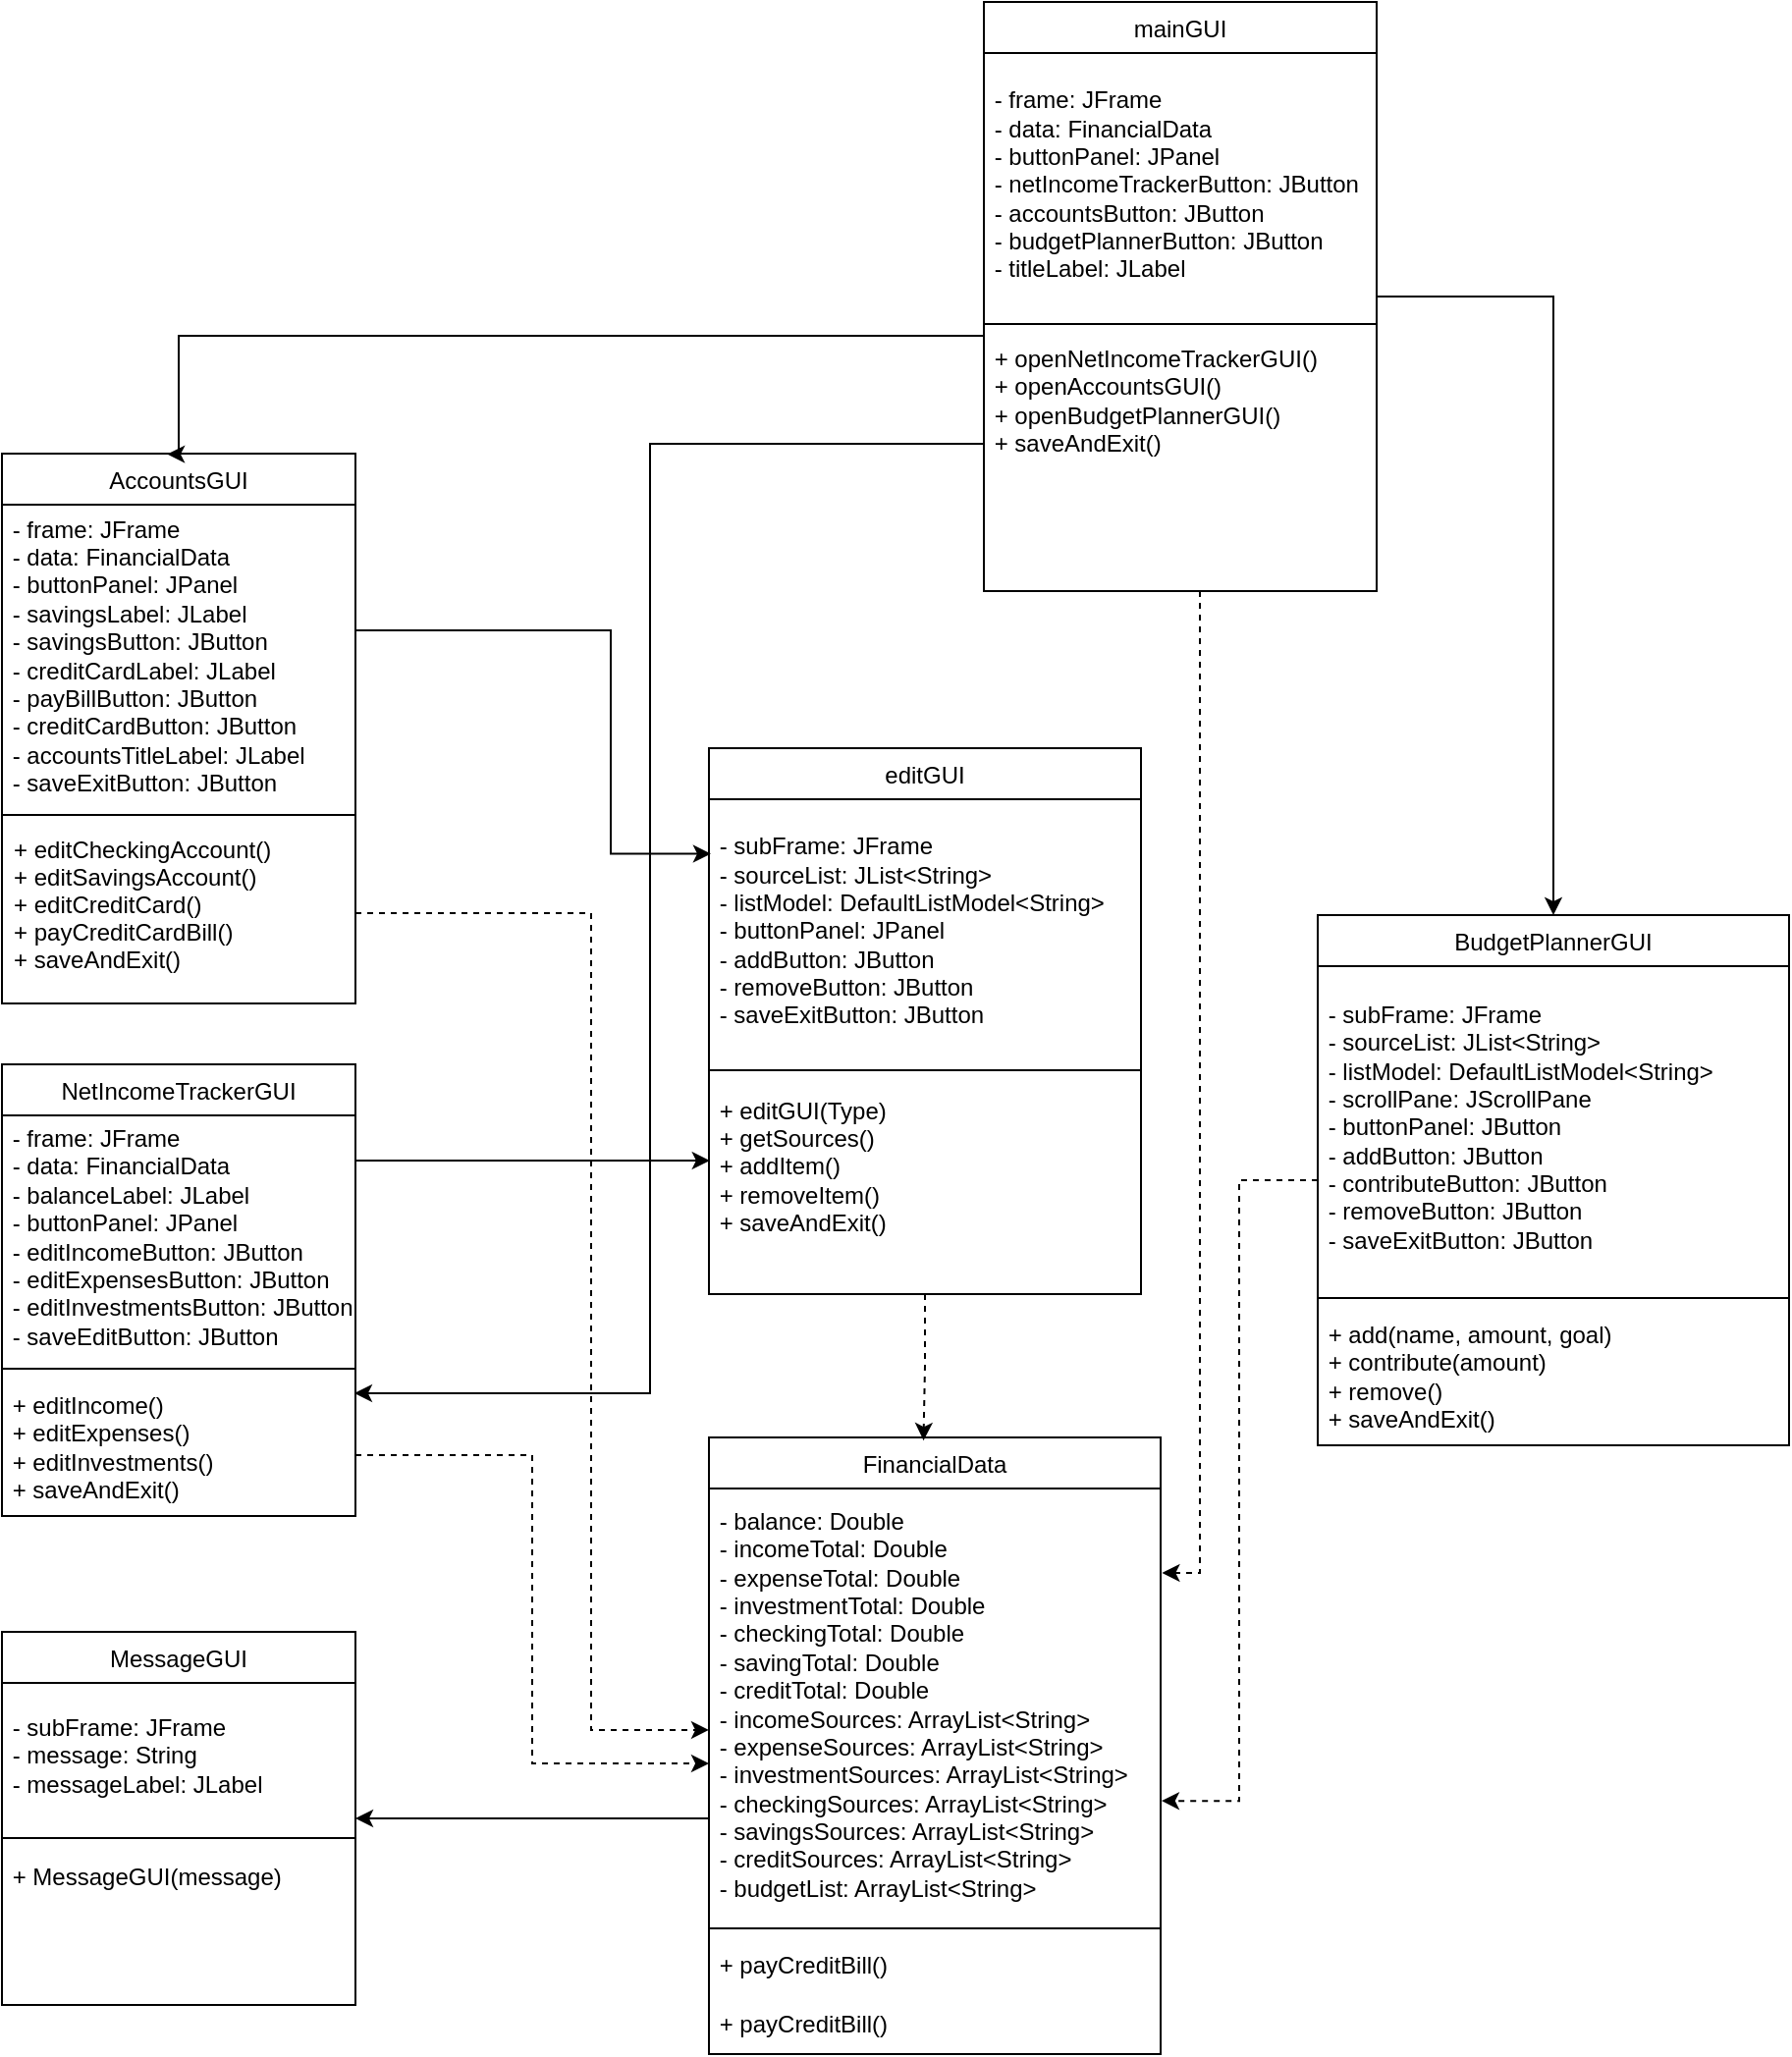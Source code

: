 <mxfile version="24.3.1" type="device">
  <diagram id="C5RBs43oDa-KdzZeNtuy" name="Page-1">
    <mxGraphModel dx="1111" dy="2885" grid="1" gridSize="10" guides="1" tooltips="1" connect="1" arrows="1" fold="1" page="1" pageScale="1" pageWidth="827" pageHeight="1169" math="0" shadow="0">
      <root>
        <mxCell id="WIyWlLk6GJQsqaUBKTNV-0" />
        <mxCell id="WIyWlLk6GJQsqaUBKTNV-1" parent="WIyWlLk6GJQsqaUBKTNV-0" />
        <mxCell id="1PLB17I36tUeewQhvuuq-11" style="edgeStyle=orthogonalEdgeStyle;rounded=0;orthogonalLoop=1;jettySize=auto;html=1;entryX=1.003;entryY=0.199;entryDx=0;entryDy=0;dashed=1;entryPerimeter=0;" parent="WIyWlLk6GJQsqaUBKTNV-1" source="7Z3Eb2daHMO5Wzh2JKDy-3" target="7Z3Eb2daHMO5Wzh2JKDy-19" edge="1">
          <mxGeometry relative="1" as="geometry">
            <Array as="points">
              <mxPoint x="730" y="440" />
              <mxPoint x="711" y="440" />
            </Array>
          </mxGeometry>
        </mxCell>
        <mxCell id="1PLB17I36tUeewQhvuuq-16" style="edgeStyle=orthogonalEdgeStyle;rounded=0;orthogonalLoop=1;jettySize=auto;html=1;exitX=1;exitY=0.5;exitDx=0;exitDy=0;strokeColor=default;strokeWidth=1;align=center;verticalAlign=middle;fontFamily=Helvetica;fontSize=11;fontColor=default;labelBackgroundColor=default;startArrow=none;startFill=0;startSize=20;endArrow=classic;" parent="WIyWlLk6GJQsqaUBKTNV-1" source="7Z3Eb2daHMO5Wzh2JKDy-3" target="7Z3Eb2daHMO5Wzh2JKDy-6" edge="1">
          <mxGeometry relative="1" as="geometry" />
        </mxCell>
        <mxCell id="7Z3Eb2daHMO5Wzh2JKDy-3" value="mainGUI" style="swimlane;fontStyle=0;align=center;verticalAlign=top;childLayout=stackLayout;horizontal=1;startSize=26;horizontalStack=0;resizeParent=1;resizeLast=0;collapsible=1;marginBottom=0;rounded=0;shadow=0;strokeWidth=1;" parent="WIyWlLk6GJQsqaUBKTNV-1" vertex="1">
          <mxGeometry x="620" y="-360" width="200" height="300" as="geometry">
            <mxRectangle x="620" y="-330" width="160" height="26" as="alternateBounds" />
          </mxGeometry>
        </mxCell>
        <mxCell id="C_XT_lTfnQC2uBzF3xxd-0" value="&amp;nbsp;-&amp;nbsp;&lt;span style=&quot;background-color: initial;&quot;&gt;frame: JFrame&lt;/span&gt;&lt;div&gt;&amp;nbsp;- data: FinancialData&lt;/div&gt;&lt;div&gt;&amp;nbsp;- buttonPanel: JPanel&lt;/div&gt;&lt;div&gt;&amp;nbsp;-&amp;nbsp;netIncomeTrackerButton: JButton&lt;/div&gt;&lt;div&gt;&amp;nbsp;- accountsButton: JButton&lt;/div&gt;&lt;div&gt;&amp;nbsp;- budgetPlannerButton: JButton&lt;/div&gt;&lt;div&gt;&amp;nbsp;- titleLabel: JLabel&lt;/div&gt;" style="text;html=1;align=left;verticalAlign=middle;whiteSpace=wrap;rounded=0;" parent="7Z3Eb2daHMO5Wzh2JKDy-3" vertex="1">
          <mxGeometry y="26" width="200" height="134" as="geometry" />
        </mxCell>
        <mxCell id="7Z3Eb2daHMO5Wzh2JKDy-4" value="" style="line;html=1;strokeWidth=1;align=left;verticalAlign=middle;spacingTop=-1;spacingLeft=3;spacingRight=3;rotatable=0;labelPosition=right;points=[];portConstraint=eastwest;" parent="7Z3Eb2daHMO5Wzh2JKDy-3" vertex="1">
          <mxGeometry y="160" width="200" height="8" as="geometry" />
        </mxCell>
        <mxCell id="7Z3Eb2daHMO5Wzh2JKDy-5" value="&amp;nbsp;+ openNetIncomeTrackerGUI()&amp;nbsp;&lt;div&gt;&amp;nbsp;+ openAccountsGUI()&lt;div&gt;&amp;nbsp;+ openBudgetPlannerGUI()&lt;br&gt;&lt;div&gt;&amp;nbsp;+ saveAndExit()&lt;br&gt;&lt;/div&gt;&lt;/div&gt;&lt;/div&gt;" style="text;html=1;align=left;verticalAlign=middle;resizable=0;points=[];autosize=1;strokeColor=none;fillColor=none;" parent="7Z3Eb2daHMO5Wzh2JKDy-3" vertex="1">
          <mxGeometry y="168" width="200" height="70" as="geometry" />
        </mxCell>
        <mxCell id="7Z3Eb2daHMO5Wzh2JKDy-6" value="BudgetPlannerGUI" style="swimlane;fontStyle=0;align=center;verticalAlign=top;childLayout=stackLayout;horizontal=1;startSize=26;horizontalStack=0;resizeParent=1;resizeLast=0;collapsible=1;marginBottom=0;rounded=0;shadow=0;strokeWidth=1;" parent="WIyWlLk6GJQsqaUBKTNV-1" vertex="1">
          <mxGeometry x="790" y="105" width="240" height="270" as="geometry">
            <mxRectangle x="340" y="380" width="170" height="26" as="alternateBounds" />
          </mxGeometry>
        </mxCell>
        <mxCell id="C_XT_lTfnQC2uBzF3xxd-1" value="&amp;nbsp;- subF&lt;span style=&quot;background-color: initial;&quot;&gt;rame: JFrame&lt;/span&gt;&lt;div&gt;&amp;nbsp;- sourceList: JList&amp;lt;String&amp;gt;&lt;/div&gt;&lt;div&gt;&amp;nbsp;- listModel: DefaultListModel&amp;lt;String&amp;gt;&lt;/div&gt;&lt;div&gt;&amp;nbsp;- scrollPane: JScrollPane&lt;/div&gt;&lt;div&gt;&amp;nbsp;- buttonPanel: JButton&lt;/div&gt;&lt;div&gt;&amp;nbsp;- addButton: JButton&lt;/div&gt;&lt;div&gt;&amp;nbsp;- contributeButton: JButton&lt;/div&gt;&lt;div&gt;&amp;nbsp;- removeButton: JButton&lt;/div&gt;&lt;div&gt;&amp;nbsp;- saveExitButton: JButton&lt;/div&gt;" style="text;html=1;align=left;verticalAlign=middle;whiteSpace=wrap;rounded=0;" parent="7Z3Eb2daHMO5Wzh2JKDy-6" vertex="1">
          <mxGeometry y="26" width="240" height="164" as="geometry" />
        </mxCell>
        <mxCell id="7Z3Eb2daHMO5Wzh2JKDy-7" value="" style="line;html=1;strokeWidth=1;align=left;verticalAlign=middle;spacingTop=-1;spacingLeft=3;spacingRight=3;rotatable=0;labelPosition=right;points=[];portConstraint=eastwest;" parent="7Z3Eb2daHMO5Wzh2JKDy-6" vertex="1">
          <mxGeometry y="190" width="240" height="10" as="geometry" />
        </mxCell>
        <mxCell id="7Z3Eb2daHMO5Wzh2JKDy-8" value="&amp;nbsp;+ add(name, amount, goal)&lt;div&gt;&amp;nbsp;+ contribute(amount)&lt;/div&gt;&lt;div&gt;&amp;nbsp;+ remove()&lt;br&gt;&lt;div&gt;&amp;nbsp;+ saveAndExit()&lt;br&gt;&lt;/div&gt;&lt;/div&gt;" style="text;html=1;align=left;verticalAlign=middle;resizable=0;points=[];autosize=1;strokeColor=none;fillColor=none;" parent="7Z3Eb2daHMO5Wzh2JKDy-6" vertex="1">
          <mxGeometry y="200" width="240" height="70" as="geometry" />
        </mxCell>
        <mxCell id="7Z3Eb2daHMO5Wzh2JKDy-11" value="AccountsGUI" style="swimlane;fontStyle=0;align=center;verticalAlign=top;childLayout=stackLayout;horizontal=1;startSize=26;horizontalStack=0;resizeParent=1;resizeLast=0;collapsible=1;marginBottom=0;rounded=0;shadow=0;strokeWidth=1;" parent="WIyWlLk6GJQsqaUBKTNV-1" vertex="1">
          <mxGeometry x="120" y="-130" width="180" height="280" as="geometry">
            <mxRectangle x="130" y="380" width="160" height="26" as="alternateBounds" />
          </mxGeometry>
        </mxCell>
        <mxCell id="C_XT_lTfnQC2uBzF3xxd-2" value="&amp;nbsp;-&amp;nbsp;&lt;span style=&quot;background-color: initial;&quot;&gt;frame: JFrame&lt;/span&gt;&lt;div&gt;&amp;nbsp;- data: FinancialData&lt;/div&gt;&lt;div&gt;&amp;nbsp;- buttonPanel: JPanel&lt;/div&gt;&lt;div&gt;&amp;nbsp;- savingsLabel: JLabel&lt;/div&gt;&lt;div&gt;&amp;nbsp;- savingsButton: JButton&lt;/div&gt;&lt;div&gt;&amp;nbsp;- creditCardLabel: JLabel&lt;/div&gt;&lt;div&gt;&amp;nbsp;- payBillButton: JButton&lt;/div&gt;&lt;div&gt;&amp;nbsp;- creditCardButton: JButton&lt;/div&gt;&lt;div&gt;&amp;nbsp;- accountsTitleLabel: JLabel&lt;/div&gt;&lt;div&gt;&amp;nbsp;- saveExitButton: JButton&lt;/div&gt;" style="text;html=1;align=left;verticalAlign=middle;whiteSpace=wrap;rounded=0;" parent="7Z3Eb2daHMO5Wzh2JKDy-11" vertex="1">
          <mxGeometry y="26" width="180" height="154" as="geometry" />
        </mxCell>
        <mxCell id="7Z3Eb2daHMO5Wzh2JKDy-12" value="" style="line;html=1;strokeWidth=1;align=left;verticalAlign=middle;spacingTop=-1;spacingLeft=3;spacingRight=3;rotatable=0;labelPosition=right;points=[];portConstraint=eastwest;" parent="7Z3Eb2daHMO5Wzh2JKDy-11" vertex="1">
          <mxGeometry y="180" width="180" height="8" as="geometry" />
        </mxCell>
        <mxCell id="7Z3Eb2daHMO5Wzh2JKDy-13" value="+ editCheckingAccount()&#xa;+ editSavingsAccount()&#xa;+ editCreditCard()&#xa;+ payCreditCardBill()&#xa;+ saveAndExit()" style="text;align=left;verticalAlign=top;spacingLeft=4;spacingRight=4;overflow=hidden;rotatable=0;points=[[0,0.5],[1,0.5]];portConstraint=eastwest;fontStyle=0" parent="7Z3Eb2daHMO5Wzh2JKDy-11" vertex="1">
          <mxGeometry y="188" width="180" height="92" as="geometry" />
        </mxCell>
        <mxCell id="1PLB17I36tUeewQhvuuq-7" style="edgeStyle=orthogonalEdgeStyle;rounded=0;orthogonalLoop=1;jettySize=auto;html=1;dashed=1;" parent="WIyWlLk6GJQsqaUBKTNV-1" source="7Z3Eb2daHMO5Wzh2JKDy-15" edge="1" target="7Z3Eb2daHMO5Wzh2JKDy-19">
          <mxGeometry relative="1" as="geometry">
            <mxPoint x="450" y="560" as="targetPoint" />
            <Array as="points">
              <mxPoint x="390" y="380" />
              <mxPoint x="390" y="537" />
            </Array>
          </mxGeometry>
        </mxCell>
        <mxCell id="1PLB17I36tUeewQhvuuq-18" style="edgeStyle=orthogonalEdgeStyle;rounded=0;orthogonalLoop=1;jettySize=auto;html=1;entryX=0.002;entryY=0.468;entryDx=0;entryDy=0;strokeColor=default;strokeWidth=1;align=center;verticalAlign=middle;fontFamily=Helvetica;fontSize=11;fontColor=default;labelBackgroundColor=default;startArrow=none;startFill=0;startSize=20;endArrow=classic;entryPerimeter=0;" parent="WIyWlLk6GJQsqaUBKTNV-1" target="1PLB17I36tUeewQhvuuq-2" edge="1">
          <mxGeometry relative="1" as="geometry">
            <Array as="points">
              <mxPoint x="300" y="230" />
              <mxPoint x="480" y="230" />
            </Array>
            <mxPoint x="300" y="340" as="sourcePoint" />
          </mxGeometry>
        </mxCell>
        <mxCell id="7Z3Eb2daHMO5Wzh2JKDy-15" value="NetIncomeTrackerGUI" style="swimlane;fontStyle=0;align=center;verticalAlign=top;childLayout=stackLayout;horizontal=1;startSize=26;horizontalStack=0;resizeParent=1;resizeLast=0;collapsible=1;marginBottom=0;rounded=0;shadow=0;strokeWidth=1;" parent="WIyWlLk6GJQsqaUBKTNV-1" vertex="1">
          <mxGeometry x="120" y="181" width="180" height="230" as="geometry">
            <mxRectangle x="340" y="380" width="170" height="26" as="alternateBounds" />
          </mxGeometry>
        </mxCell>
        <mxCell id="C_XT_lTfnQC2uBzF3xxd-3" value="&amp;nbsp;-&amp;nbsp;&lt;span style=&quot;background-color: initial;&quot;&gt;frame: JFrame&lt;/span&gt;&lt;div&gt;&amp;nbsp;- data: FinancialData&lt;/div&gt;&lt;div&gt;&amp;nbsp;- balanceLabel: JLabel&lt;/div&gt;&lt;div&gt;&amp;nbsp;- buttonPanel: JPanel&lt;/div&gt;&lt;div&gt;&amp;nbsp;- editIncomeButton: JButton&lt;/div&gt;&lt;div&gt;&amp;nbsp;- editExpensesButton: JButton&lt;/div&gt;&lt;div&gt;&amp;nbsp;- editInvestmentsButton: JButton&lt;/div&gt;&lt;div&gt;&amp;nbsp;- saveEditButton: JButton&lt;/div&gt;" style="text;html=1;align=left;verticalAlign=middle;whiteSpace=wrap;rounded=0;" parent="7Z3Eb2daHMO5Wzh2JKDy-15" vertex="1">
          <mxGeometry y="26" width="180" height="124" as="geometry" />
        </mxCell>
        <mxCell id="7Z3Eb2daHMO5Wzh2JKDy-16" value="" style="line;html=1;strokeWidth=1;align=left;verticalAlign=middle;spacingTop=-1;spacingLeft=3;spacingRight=3;rotatable=0;labelPosition=right;points=[];portConstraint=eastwest;" parent="7Z3Eb2daHMO5Wzh2JKDy-15" vertex="1">
          <mxGeometry y="150" width="180" height="10" as="geometry" />
        </mxCell>
        <mxCell id="7Z3Eb2daHMO5Wzh2JKDy-17" value="&lt;div&gt;&amp;nbsp;+ editIncome()&amp;nbsp;&lt;/div&gt;&lt;div&gt;&amp;nbsp;+ editExpenses()&lt;/div&gt;&lt;div&gt;&amp;nbsp;+ editInvestments()&lt;/div&gt;&lt;div&gt;&amp;nbsp;+ saveAndExit()&lt;br&gt;&lt;/div&gt;" style="text;html=1;align=left;verticalAlign=middle;resizable=0;points=[];autosize=1;strokeColor=none;fillColor=none;" parent="7Z3Eb2daHMO5Wzh2JKDy-15" vertex="1">
          <mxGeometry y="160" width="180" height="70" as="geometry" />
        </mxCell>
        <mxCell id="7Z3Eb2daHMO5Wzh2JKDy-18" value="FinancialData" style="swimlane;fontStyle=0;align=center;verticalAlign=top;childLayout=stackLayout;horizontal=1;startSize=26;horizontalStack=0;resizeParent=1;resizeLast=0;collapsible=1;marginBottom=0;rounded=0;shadow=0;strokeWidth=1;" parent="WIyWlLk6GJQsqaUBKTNV-1" vertex="1">
          <mxGeometry x="480" y="371" width="230" height="314" as="geometry">
            <mxRectangle x="130" y="380" width="160" height="26" as="alternateBounds" />
          </mxGeometry>
        </mxCell>
        <mxCell id="7Z3Eb2daHMO5Wzh2JKDy-19" value="&amp;nbsp;- balance: Double&lt;div&gt;&amp;nbsp;- incomeTotal: Double&lt;/div&gt;&lt;div&gt;&amp;nbsp;- expenseTotal: Double&lt;/div&gt;&lt;div&gt;&amp;nbsp;- investmentTotal: Double&lt;/div&gt;&lt;div&gt;&amp;nbsp;- checkingTotal: Double&lt;/div&gt;&lt;div&gt;&amp;nbsp;- savingTotal: Double&lt;/div&gt;&lt;div&gt;&amp;nbsp;- creditTotal: Double&lt;/div&gt;&lt;div&gt;&amp;nbsp;- incomeSources: ArrayList&amp;lt;String&amp;gt;&lt;/div&gt;&lt;div&gt;&amp;nbsp;- expenseSources: ArrayList&amp;lt;String&amp;gt;&lt;/div&gt;&lt;div&gt;&amp;nbsp;- investmentSources: ArrayList&amp;lt;String&amp;gt;&lt;br&gt;&amp;nbsp;- checkingSources: ArrayList&amp;lt;String&amp;gt;&lt;br&gt;&amp;nbsp;- savingsSources: ArrayList&amp;lt;String&amp;gt;&lt;br&gt;&amp;nbsp;- creditSources: ArrayList&amp;lt;String&amp;gt;&lt;/div&gt;&lt;div&gt;&amp;nbsp;- budgetList: ArrayList&amp;lt;String&amp;gt;&lt;/div&gt;" style="text;html=1;align=left;verticalAlign=middle;resizable=0;points=[];autosize=1;strokeColor=none;fillColor=none;" parent="7Z3Eb2daHMO5Wzh2JKDy-18" vertex="1">
          <mxGeometry y="26" width="230" height="220" as="geometry" />
        </mxCell>
        <mxCell id="7Z3Eb2daHMO5Wzh2JKDy-20" value="" style="line;html=1;strokeWidth=1;align=left;verticalAlign=middle;spacingTop=-1;spacingLeft=3;spacingRight=3;rotatable=0;labelPosition=right;points=[];portConstraint=eastwest;" parent="7Z3Eb2daHMO5Wzh2JKDy-18" vertex="1">
          <mxGeometry y="246" width="230" height="8" as="geometry" />
        </mxCell>
        <mxCell id="KWd_b7zZHktsamfOTxNp-2" value="&amp;nbsp;+ payCreditBill()" style="text;html=1;align=left;verticalAlign=middle;whiteSpace=wrap;rounded=0;" vertex="1" parent="7Z3Eb2daHMO5Wzh2JKDy-18">
          <mxGeometry y="254" width="230" height="30" as="geometry" />
        </mxCell>
        <mxCell id="7Z3Eb2daHMO5Wzh2JKDy-21" value="&amp;nbsp;+ payCreditBill()" style="text;html=1;align=left;verticalAlign=middle;whiteSpace=wrap;rounded=0;" parent="7Z3Eb2daHMO5Wzh2JKDy-18" vertex="1">
          <mxGeometry y="284" width="230" height="30" as="geometry" />
        </mxCell>
        <mxCell id="1PLB17I36tUeewQhvuuq-0" value="editGUI" style="swimlane;fontStyle=0;align=center;verticalAlign=top;childLayout=stackLayout;horizontal=1;startSize=26;horizontalStack=0;resizeParent=1;resizeLast=0;collapsible=1;marginBottom=0;rounded=0;shadow=0;strokeWidth=1;" parent="WIyWlLk6GJQsqaUBKTNV-1" vertex="1">
          <mxGeometry x="480" y="20" width="220" height="278" as="geometry">
            <mxRectangle x="230" y="140" width="160" height="26" as="alternateBounds" />
          </mxGeometry>
        </mxCell>
        <mxCell id="C_XT_lTfnQC2uBzF3xxd-4" value="&amp;nbsp;- subF&lt;span style=&quot;background-color: initial;&quot;&gt;rame: JFrame&lt;/span&gt;&lt;div&gt;&amp;nbsp;- sourceList: JList&amp;lt;String&amp;gt;&lt;/div&gt;&lt;div&gt;&amp;nbsp;- listModel: DefaultListModel&amp;lt;String&amp;gt;&lt;/div&gt;&lt;div&gt;&amp;nbsp;- buttonPanel: JPanel&lt;/div&gt;&lt;div&gt;&amp;nbsp;- addButton: JButton&lt;/div&gt;&lt;div&gt;&amp;nbsp;- removeButton: JButton&lt;/div&gt;&lt;div&gt;&amp;nbsp;- saveExitButton: JButton&lt;/div&gt;" style="text;html=1;align=left;verticalAlign=middle;whiteSpace=wrap;rounded=0;" parent="1PLB17I36tUeewQhvuuq-0" vertex="1">
          <mxGeometry y="26" width="220" height="134" as="geometry" />
        </mxCell>
        <mxCell id="1PLB17I36tUeewQhvuuq-1" value="" style="line;html=1;strokeWidth=1;align=left;verticalAlign=middle;spacingTop=-1;spacingLeft=3;spacingRight=3;rotatable=0;labelPosition=right;points=[];portConstraint=eastwest;" parent="1PLB17I36tUeewQhvuuq-0" vertex="1">
          <mxGeometry y="160" width="220" height="8" as="geometry" />
        </mxCell>
        <mxCell id="1PLB17I36tUeewQhvuuq-2" value="&amp;nbsp;+ editGUI(Type)&lt;div&gt;&amp;nbsp;+ getSources()&lt;div&gt;&amp;nbsp;+ addItem()&lt;br&gt;&lt;div&gt;&amp;nbsp;+ removeItem()&lt;div&gt;&amp;nbsp;+ saveAndExit()&lt;/div&gt;&lt;/div&gt;&lt;/div&gt;&lt;/div&gt;" style="text;html=1;align=left;verticalAlign=middle;resizable=0;points=[];autosize=1;strokeColor=none;fillColor=none;" parent="1PLB17I36tUeewQhvuuq-0" vertex="1">
          <mxGeometry y="168" width="220" height="90" as="geometry" />
        </mxCell>
        <mxCell id="1PLB17I36tUeewQhvuuq-3" value="MessageGUI" style="swimlane;fontStyle=0;align=center;verticalAlign=top;childLayout=stackLayout;horizontal=1;startSize=26;horizontalStack=0;resizeParent=1;resizeLast=0;collapsible=1;marginBottom=0;rounded=0;shadow=0;strokeWidth=1;" parent="WIyWlLk6GJQsqaUBKTNV-1" vertex="1">
          <mxGeometry x="120" y="470" width="180" height="190" as="geometry">
            <mxRectangle x="340" y="380" width="170" height="26" as="alternateBounds" />
          </mxGeometry>
        </mxCell>
        <mxCell id="C_XT_lTfnQC2uBzF3xxd-5" value="&amp;nbsp;- subF&lt;span style=&quot;background-color: initial;&quot;&gt;rame: JFrame&lt;/span&gt;&lt;div&gt;&amp;nbsp;- message: String&lt;br&gt;&lt;/div&gt;&lt;div&gt;&amp;nbsp;- messageLabel: JLabel&lt;/div&gt;" style="text;html=1;align=left;verticalAlign=middle;whiteSpace=wrap;rounded=0;" parent="1PLB17I36tUeewQhvuuq-3" vertex="1">
          <mxGeometry y="26" width="180" height="74" as="geometry" />
        </mxCell>
        <mxCell id="1PLB17I36tUeewQhvuuq-4" value="" style="line;html=1;strokeWidth=1;align=left;verticalAlign=middle;spacingTop=-1;spacingLeft=3;spacingRight=3;rotatable=0;labelPosition=right;points=[];portConstraint=eastwest;" parent="1PLB17I36tUeewQhvuuq-3" vertex="1">
          <mxGeometry y="100" width="180" height="10" as="geometry" />
        </mxCell>
        <mxCell id="1PLB17I36tUeewQhvuuq-5" value="&amp;nbsp;+ MessageGUI(message)" style="text;html=1;align=left;verticalAlign=middle;resizable=0;points=[];autosize=1;strokeColor=none;fillColor=none;" parent="1PLB17I36tUeewQhvuuq-3" vertex="1">
          <mxGeometry y="110" width="180" height="30" as="geometry" />
        </mxCell>
        <mxCell id="1PLB17I36tUeewQhvuuq-6" style="edgeStyle=orthogonalEdgeStyle;rounded=0;orthogonalLoop=1;jettySize=auto;html=1;exitX=1;exitY=0.5;exitDx=0;exitDy=0;dashed=1;entryX=0;entryY=0.559;entryDx=0;entryDy=0;entryPerimeter=0;" parent="WIyWlLk6GJQsqaUBKTNV-1" source="7Z3Eb2daHMO5Wzh2JKDy-13" target="7Z3Eb2daHMO5Wzh2JKDy-19" edge="1">
          <mxGeometry relative="1" as="geometry">
            <Array as="points">
              <mxPoint x="420" y="104" />
              <mxPoint x="420" y="520" />
            </Array>
            <mxPoint x="320.04" y="104" as="sourcePoint" />
            <mxPoint x="450" y="520" as="targetPoint" />
          </mxGeometry>
        </mxCell>
        <mxCell id="1PLB17I36tUeewQhvuuq-9" style="edgeStyle=orthogonalEdgeStyle;rounded=0;orthogonalLoop=1;jettySize=auto;html=1;entryX=1.002;entryY=0.723;entryDx=0;entryDy=0;entryPerimeter=0;dashed=1;" parent="WIyWlLk6GJQsqaUBKTNV-1" source="7Z3Eb2daHMO5Wzh2JKDy-6" target="7Z3Eb2daHMO5Wzh2JKDy-19" edge="1">
          <mxGeometry relative="1" as="geometry" />
        </mxCell>
        <mxCell id="1PLB17I36tUeewQhvuuq-10" style="edgeStyle=orthogonalEdgeStyle;rounded=0;orthogonalLoop=1;jettySize=auto;html=1;entryX=0.475;entryY=0.005;entryDx=0;entryDy=0;entryPerimeter=0;dashed=1;" parent="WIyWlLk6GJQsqaUBKTNV-1" source="1PLB17I36tUeewQhvuuq-0" target="7Z3Eb2daHMO5Wzh2JKDy-18" edge="1">
          <mxGeometry relative="1" as="geometry" />
        </mxCell>
        <mxCell id="1PLB17I36tUeewQhvuuq-12" style="edgeStyle=orthogonalEdgeStyle;rounded=0;orthogonalLoop=1;jettySize=auto;html=1;entryX=1;entryY=0.5;entryDx=0;entryDy=0;startArrow=none;startFill=0;strokeWidth=1;startSize=20;strokeColor=default;align=center;verticalAlign=middle;fontFamily=Helvetica;fontSize=11;fontColor=default;labelBackgroundColor=default;endArrow=classic;" parent="WIyWlLk6GJQsqaUBKTNV-1" source="7Z3Eb2daHMO5Wzh2JKDy-19" target="1PLB17I36tUeewQhvuuq-3" edge="1">
          <mxGeometry relative="1" as="geometry">
            <mxPoint x="450" y="570" as="sourcePoint" />
            <Array as="points">
              <mxPoint x="440" y="565" />
              <mxPoint x="440" y="565" />
            </Array>
          </mxGeometry>
        </mxCell>
        <mxCell id="1PLB17I36tUeewQhvuuq-14" style="edgeStyle=orthogonalEdgeStyle;rounded=0;orthogonalLoop=1;jettySize=auto;html=1;entryX=0.467;entryY=0.001;entryDx=0;entryDy=0;strokeColor=default;strokeWidth=1;align=center;verticalAlign=middle;fontFamily=Helvetica;fontSize=11;fontColor=default;labelBackgroundColor=default;startArrow=none;startFill=0;startSize=20;endArrow=classic;exitX=0;exitY=1;exitDx=0;exitDy=0;entryPerimeter=0;" parent="WIyWlLk6GJQsqaUBKTNV-1" source="C_XT_lTfnQC2uBzF3xxd-0" target="7Z3Eb2daHMO5Wzh2JKDy-11" edge="1">
          <mxGeometry relative="1" as="geometry">
            <Array as="points">
              <mxPoint x="620" y="-190" />
              <mxPoint x="210" y="-190" />
              <mxPoint x="210" y="-130" />
            </Array>
          </mxGeometry>
        </mxCell>
        <mxCell id="1PLB17I36tUeewQhvuuq-15" style="edgeStyle=orthogonalEdgeStyle;rounded=0;orthogonalLoop=1;jettySize=auto;html=1;exitX=0;exitY=0.75;exitDx=0;exitDy=0;entryX=0.997;entryY=0.107;entryDx=0;entryDy=0;entryPerimeter=0;strokeColor=default;strokeWidth=1;align=center;verticalAlign=middle;fontFamily=Helvetica;fontSize=11;fontColor=default;labelBackgroundColor=default;startArrow=none;startFill=0;startSize=20;endArrow=classic;" parent="WIyWlLk6GJQsqaUBKTNV-1" source="7Z3Eb2daHMO5Wzh2JKDy-3" target="7Z3Eb2daHMO5Wzh2JKDy-17" edge="1">
          <mxGeometry relative="1" as="geometry">
            <Array as="points">
              <mxPoint x="450" y="-135" />
              <mxPoint x="450" y="349" />
            </Array>
          </mxGeometry>
        </mxCell>
        <mxCell id="1PLB17I36tUeewQhvuuq-17" style="edgeStyle=orthogonalEdgeStyle;rounded=0;orthogonalLoop=1;jettySize=auto;html=1;entryX=0.006;entryY=0.464;entryDx=0;entryDy=0;entryPerimeter=0;strokeColor=default;strokeWidth=1;align=center;verticalAlign=middle;fontFamily=Helvetica;fontSize=11;fontColor=default;labelBackgroundColor=default;startArrow=none;startFill=0;startSize=20;endArrow=classic;" parent="WIyWlLk6GJQsqaUBKTNV-1" edge="1" source="C_XT_lTfnQC2uBzF3xxd-2">
          <mxGeometry relative="1" as="geometry">
            <mxPoint x="320.0" y="-50" as="sourcePoint" />
            <mxPoint x="480.96" y="73.76" as="targetPoint" />
            <Array as="points">
              <mxPoint x="430" y="-40" />
              <mxPoint x="430" y="74" />
            </Array>
          </mxGeometry>
        </mxCell>
      </root>
    </mxGraphModel>
  </diagram>
</mxfile>

